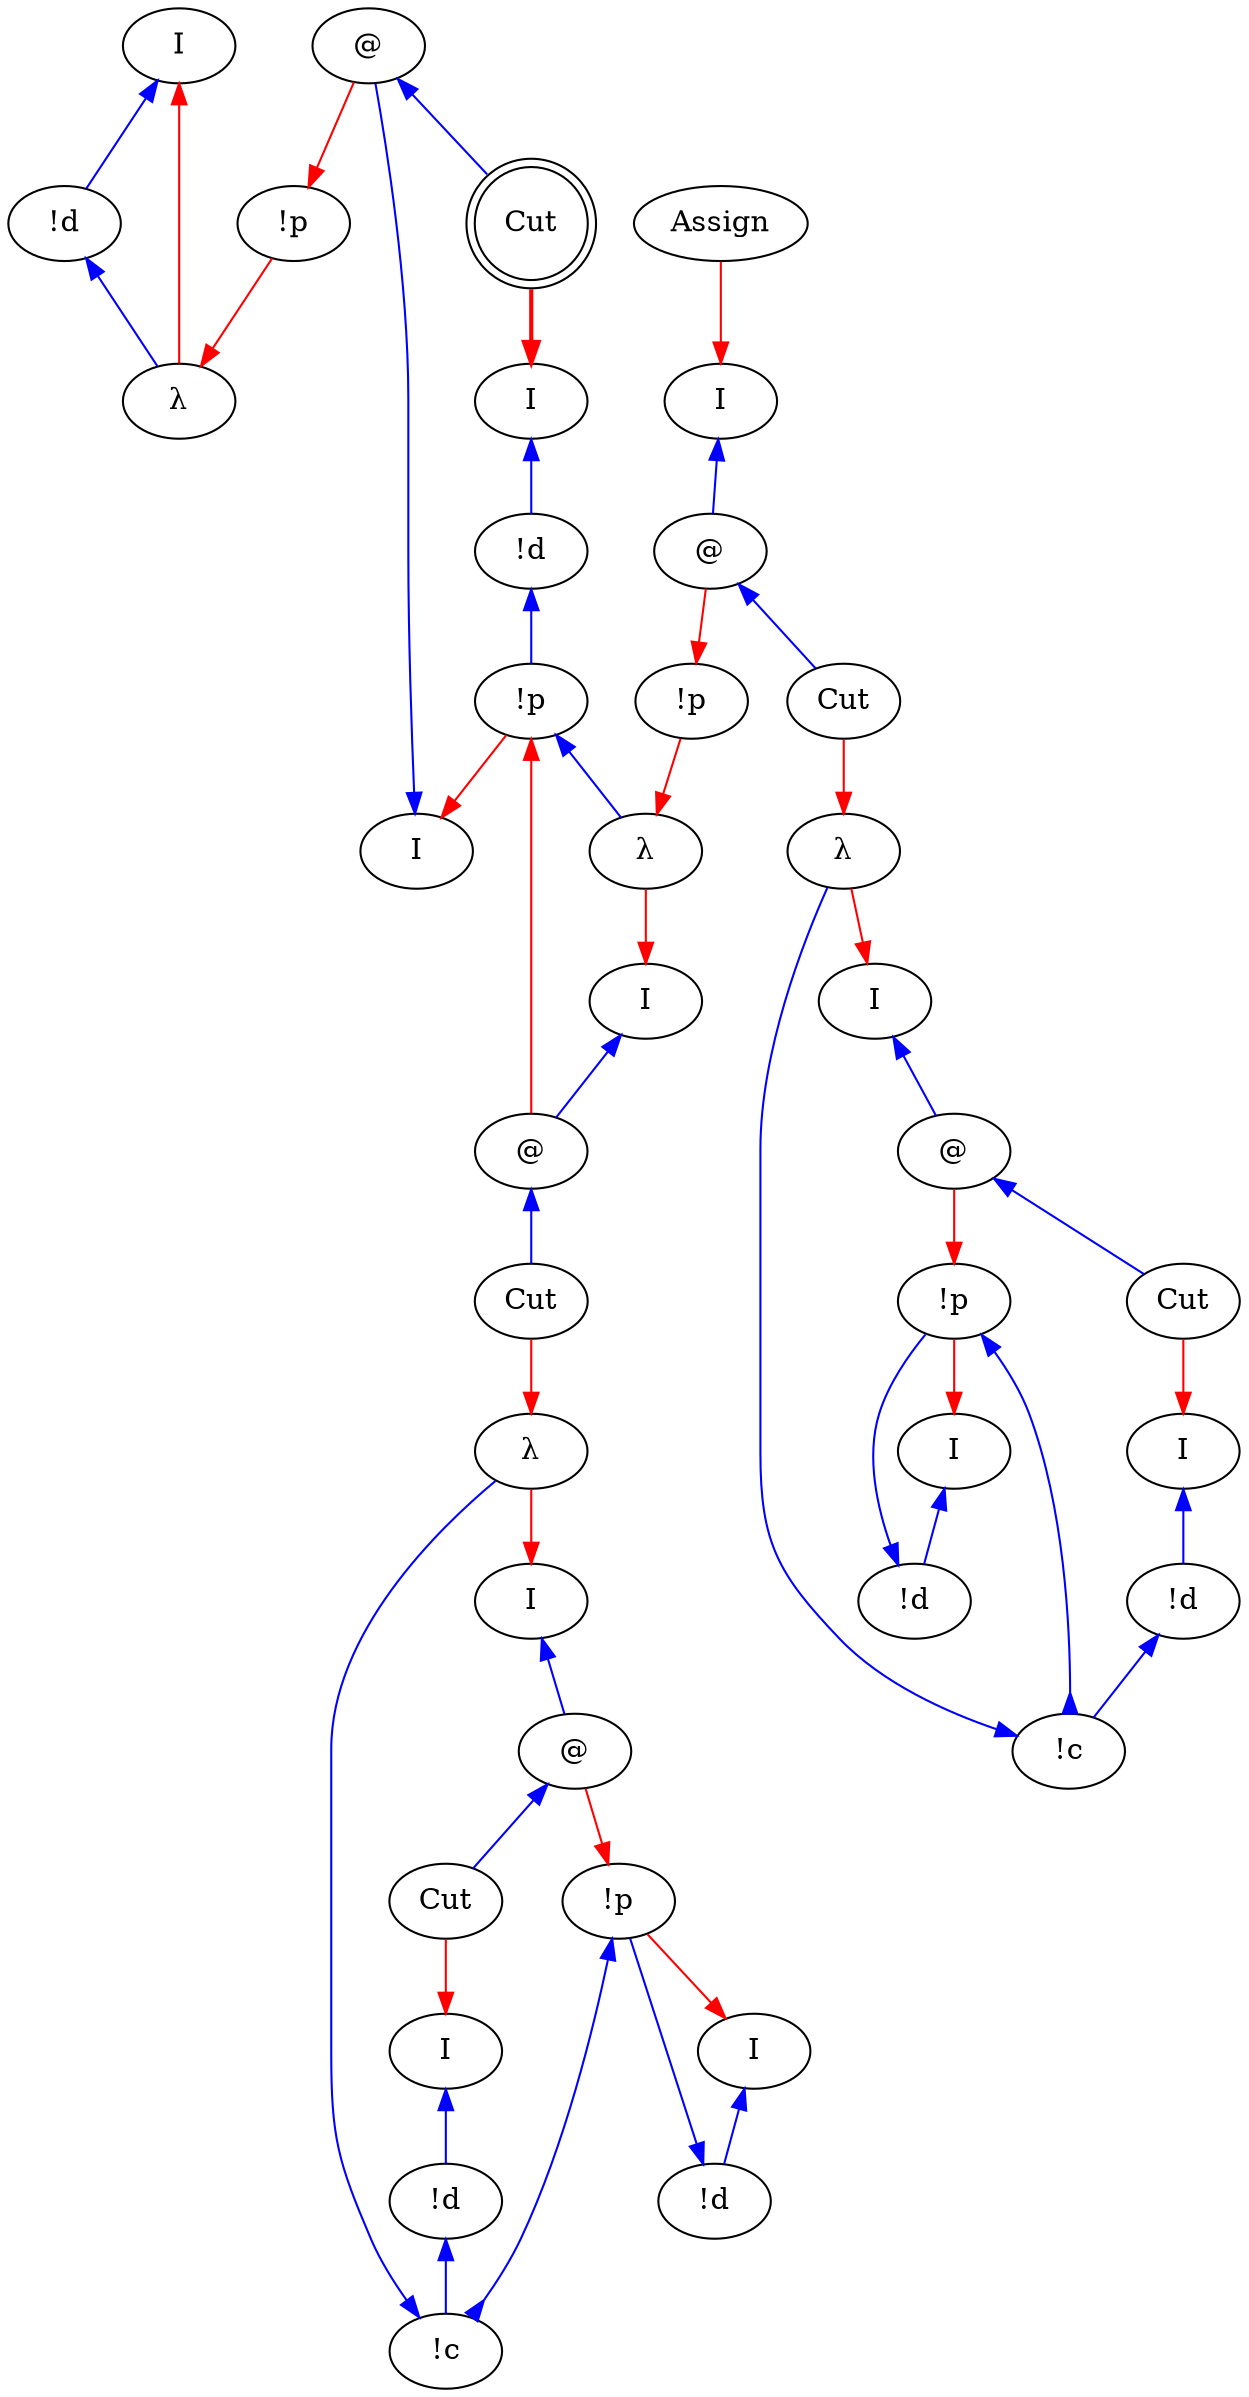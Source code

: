 digraph {
rankdir="TB"
"I0" [label="I"]
"!d1" [label="!d"]
"λ2" [label="λ"]
"!p3" [label="!p"]
"I4" [label="I"]
"@5" [label="@"]
"I6" [label="I"]
"!d7" [label="!d"]
"Cut8" [label="Cut",shape=doublecircle]
"!p9" [label="!p"]
"I10" [label="I"]
"@11" [label="@"]
"I12" [label="I"]
"!d13" [label="!d"]
"!p14" [label="!p"]
"I15" [label="I"]
"@16" [label="@"]
"I17" [label="I"]
"!d18" [label="!d"]
"Cut19" [label="Cut"]
"!c20" [label="!c"]
"λ21" [label="λ"]
"Cut22" [label="Cut"]
"λ23" [label="λ"]
"!p24" [label="!p"]
"I25" [label="I"]
"@26" [label="@"]
"I27" [label="I"]
"!d28" [label="!d"]
"!p29" [label="!p"]
"I30" [label="I"]
"@31" [label="@"]
"I32" [label="I"]
"!d33" [label="!d"]
"Cut34" [label="Cut"]
"!c35" [label="!c"]
"λ36" [label="λ"]
"Cut37" [label="Cut"]
"Assign38" [label="Assign"]
"!p9" -> "λ23"[color=blue,weight=1,tooltip="h34",arrowtail=normal,arrowhead=none,dir=both]
"!d7" -> "!p9"[color=blue,weight=1,tooltip="hf65",arrowtail=normal,arrowhead=none,dir=both]
"I6" -> "!d7"[color=blue,weight=1,tooltip="hret73",arrowtail=normal,arrowhead=none,dir=both]
"!d1" -> "λ2"[color=blue,weight=1,tooltip="i81",arrowtail=normal,arrowhead=none,dir=both]
"I0" -> "!d1"[color=blue,weight=1,tooltip="iret84",arrowtail=normal,arrowhead=none,dir=both]
"I30" -> "@31"[color=blue,weight=1,tooltip="lret19",arrowtail=normal,arrowhead=none,dir=both]
"I25" -> "@26"[color=blue,weight=1,tooltip="lret28",arrowtail=normal,arrowhead=none,dir=both]
"I15" -> "@16"[color=blue,weight=1,tooltip="lret53",arrowtail=normal,arrowhead=none,dir=both]
"I10" -> "@11"[color=blue,weight=1,tooltip="lret62",arrowtail=normal,arrowhead=none,dir=both]
"I4" -> "@5"[color=blue,weight=1,tooltip="lret75",arrowtail=normal,arrowhead=none,dir=both]
"@31" -> "Cut34"[color=blue,weight=1,tooltip="lval14",arrowtail=normal,arrowhead=none,dir=both]
"@11" -> "Cut22"[color=blue,weight=1,tooltip="lval38",arrowtail=normal,arrowhead=none,dir=both]
"@26" -> "Cut37"[color=blue,weight=1,tooltip="lval4",arrowtail=normal,arrowhead=none,dir=both]
"@16" -> "Cut19"[color=blue,weight=1,tooltip="lval48",arrowtail=normal,arrowhead=none,dir=both]
"@5" -> "Cut8"[color=blue,weight=1,tooltip="lval70",arrowtail=normal,arrowhead=none,dir=both]
"@31" -> "!p29"[color=red,weight=2,tooltip="newrret18",arrowhead=normal,arrowtail=none,dir=both]
"@26" -> "!p24"[color=red,weight=2,tooltip="newrret27",arrowhead=normal,arrowtail=none,dir=both]
"@16" -> "!p14"[color=red,weight=2,tooltip="newrret52",arrowhead=normal,arrowtail=none,dir=both]
"@11" -> "!p9"[color=red,weight=2,tooltip="newrret61",arrowhead=normal,arrowtail=none,dir=both]
"@5" -> "!p3"[color=red,weight=2,tooltip="newrret74",arrowhead=normal,arrowtail=none,dir=both]
"!p29" -> "I27"[color=red,weight=2,tooltip="newrretf23",arrowhead=normal,arrowtail=none,dir=both]
"!p24" -> "λ23"[color=red,weight=2,tooltip="newrretf31",arrowhead=normal,arrowtail=none,dir=both]
"!p14" -> "I12"[color=red,weight=2,tooltip="newrretf57",arrowhead=normal,arrowtail=none,dir=both]
"!p9" -> "I4"[color=red,weight=2,tooltip="newrretf66",arrowhead=normal,arrowtail=none,dir=both]
"!p3" -> "λ2"[color=red,weight=2,tooltip="newrretf78",arrowhead=normal,arrowtail=none,dir=both]
"Assign38" -> "I25"[color=red,weight=2,tooltip="ret1",arrowhead=normal,arrowtail=none,dir=both]
"λ23" -> "I10"[color=red,weight=2,tooltip="ret35",arrowhead=normal,arrowtail=none,dir=both]
"λ21" -> "I15"[color=red,weight=2,tooltip="ret42",arrowhead=normal,arrowtail=none,dir=both]
"λ36" -> "I30"[color=red,weight=2,tooltip="ret8",arrowhead=normal,arrowtail=none,dir=both]
"λ2" -> "I0"[color=red,weight=2,tooltip="ret82",arrowhead=normal,arrowtail=none,dir=both]
"Cut34" -> "I32"[color=red,weight=2,tooltip="rval15",arrowhead=normal,arrowtail=none,dir=both]
"Cut22" -> "λ21"[color=red,weight=2,tooltip="rval39",arrowhead=normal,arrowtail=none,dir=both]
"Cut19" -> "I17"[color=red,weight=2,tooltip="rval49",arrowhead=normal,arrowtail=none,dir=both]
"Cut37" -> "λ36"[color=red,weight=2,tooltip="rval5",arrowhead=normal,arrowtail=none,dir=both]
"Cut8" -> "I6"[color=red,weight=2,tooltip="rval71",arrowhead=normal,arrowtail=none,penwidth=2,dir=both]
"!c35" -> "λ36"[color=blue,weight=1,tooltip="x7",arrowtail=normal,arrowhead=none,dir=both]
"!d33" -> "!c35"[color=blue,weight=1,tooltip="xA9",arrowtail=normal,arrowhead=none,dir=both]
"!p29" -> "!c35"[color=blue,weight=1,tooltip="xB10",arrowtail=normal,arrowhead=inv,dir=both]
"!d28" -> "!p29"[color=blue,weight=1,tooltip="xBf22",arrowtail=normal,arrowhead=none,dir=both]
"I32" -> "!d33"[color=blue,weight=1,tooltip="xret17",arrowtail=normal,arrowhead=none,dir=both]
"I27" -> "!d28"[color=blue,weight=1,tooltip="xret26",arrowtail=normal,arrowhead=none,dir=both]
"!c20" -> "λ21"[color=blue,weight=1,tooltip="y41",arrowtail=normal,arrowhead=none,dir=both]
"!d18" -> "!c20"[color=blue,weight=1,tooltip="yA43",arrowtail=normal,arrowhead=none,dir=both]
"!p14" -> "!c20"[color=blue,weight=1,tooltip="yB44",arrowtail=normal,arrowhead=inv,dir=both]
"!d13" -> "!p14"[color=blue,weight=1,tooltip="yBf56",arrowtail=normal,arrowhead=none,dir=both]
"I17" -> "!d18"[color=blue,weight=1,tooltip="yret51",arrowtail=normal,arrowhead=none,dir=both]
"I12" -> "!d13"[color=blue,weight=1,tooltip="yret60",arrowtail=normal,arrowhead=none,dir=both]
}

